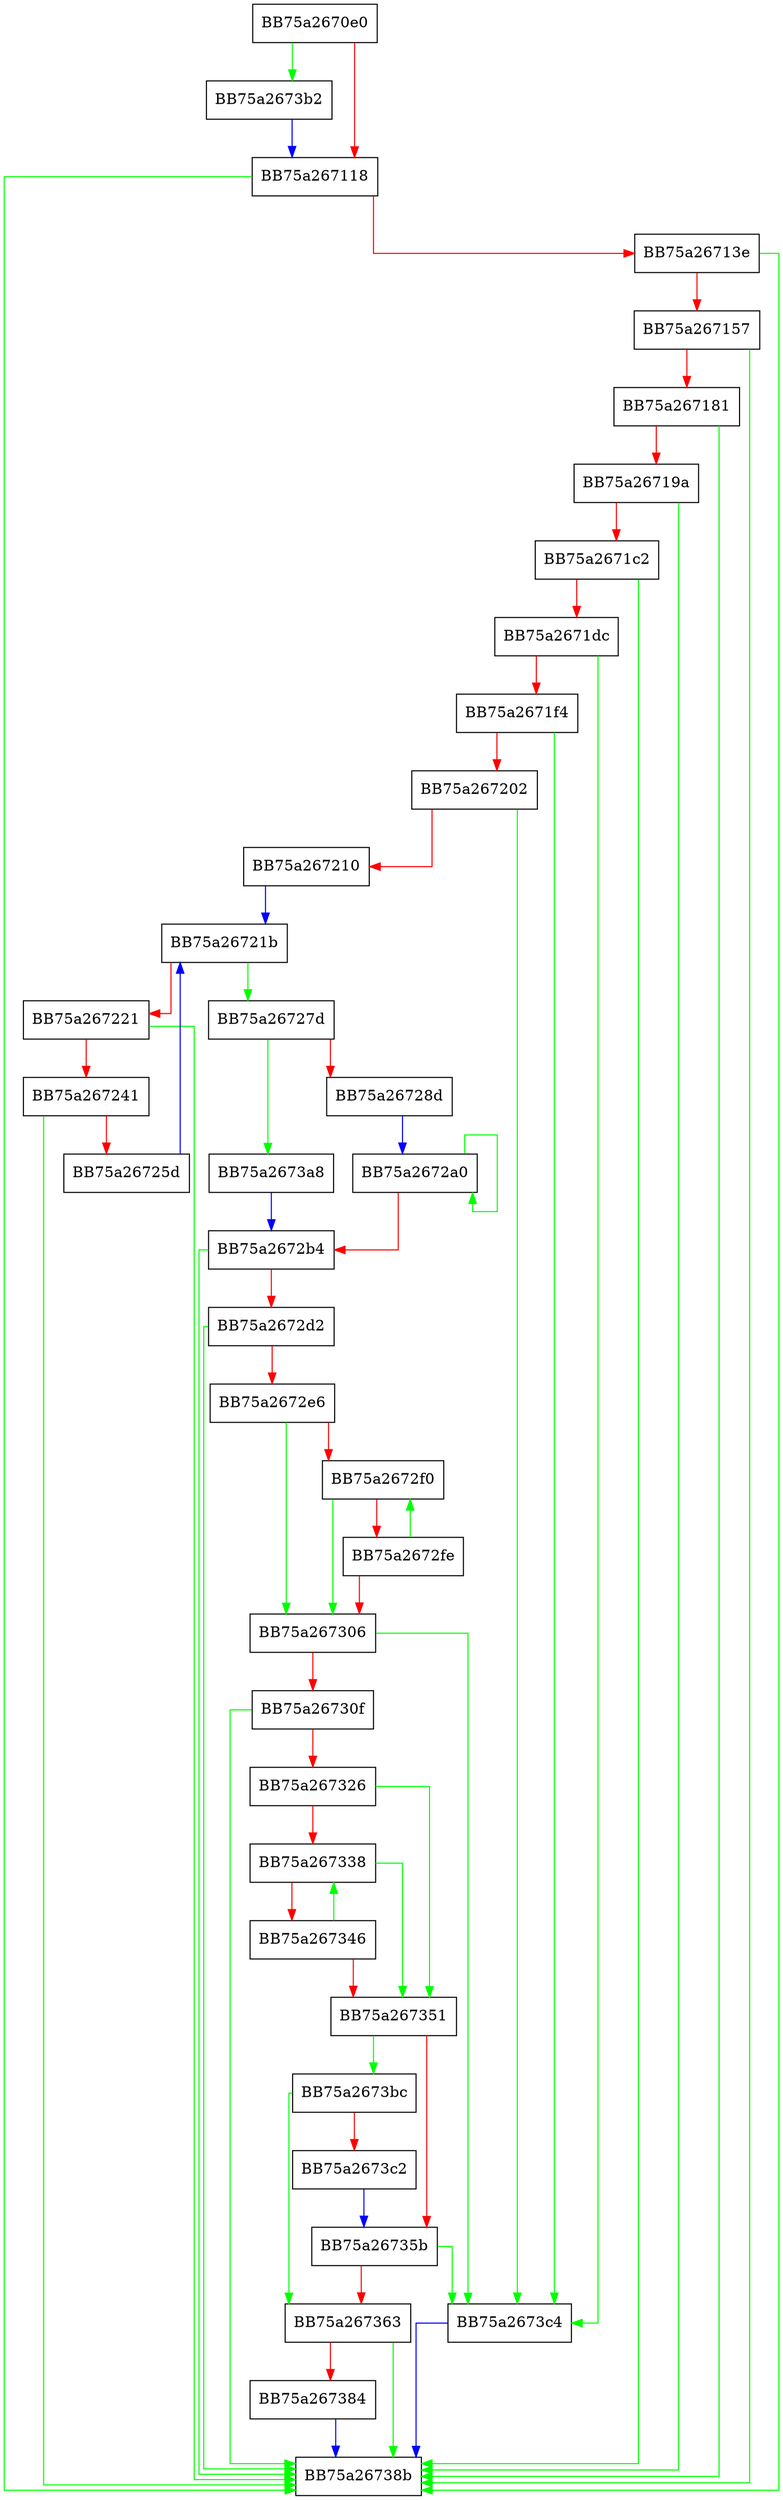 digraph BuildDynamic {
  node [shape="box"];
  graph [splines=ortho];
  BB75a2670e0 -> BB75a2673b2 [color="green"];
  BB75a2670e0 -> BB75a267118 [color="red"];
  BB75a267118 -> BB75a26738b [color="green"];
  BB75a267118 -> BB75a26713e [color="red"];
  BB75a26713e -> BB75a26738b [color="green"];
  BB75a26713e -> BB75a267157 [color="red"];
  BB75a267157 -> BB75a26738b [color="green"];
  BB75a267157 -> BB75a267181 [color="red"];
  BB75a267181 -> BB75a26738b [color="green"];
  BB75a267181 -> BB75a26719a [color="red"];
  BB75a26719a -> BB75a26738b [color="green"];
  BB75a26719a -> BB75a2671c2 [color="red"];
  BB75a2671c2 -> BB75a26738b [color="green"];
  BB75a2671c2 -> BB75a2671dc [color="red"];
  BB75a2671dc -> BB75a2673c4 [color="green"];
  BB75a2671dc -> BB75a2671f4 [color="red"];
  BB75a2671f4 -> BB75a2673c4 [color="green"];
  BB75a2671f4 -> BB75a267202 [color="red"];
  BB75a267202 -> BB75a2673c4 [color="green"];
  BB75a267202 -> BB75a267210 [color="red"];
  BB75a267210 -> BB75a26721b [color="blue"];
  BB75a26721b -> BB75a26727d [color="green"];
  BB75a26721b -> BB75a267221 [color="red"];
  BB75a267221 -> BB75a26738b [color="green"];
  BB75a267221 -> BB75a267241 [color="red"];
  BB75a267241 -> BB75a26738b [color="green"];
  BB75a267241 -> BB75a26725d [color="red"];
  BB75a26725d -> BB75a26721b [color="blue"];
  BB75a26727d -> BB75a2673a8 [color="green"];
  BB75a26727d -> BB75a26728d [color="red"];
  BB75a26728d -> BB75a2672a0 [color="blue"];
  BB75a2672a0 -> BB75a2672a0 [color="green"];
  BB75a2672a0 -> BB75a2672b4 [color="red"];
  BB75a2672b4 -> BB75a26738b [color="green"];
  BB75a2672b4 -> BB75a2672d2 [color="red"];
  BB75a2672d2 -> BB75a26738b [color="green"];
  BB75a2672d2 -> BB75a2672e6 [color="red"];
  BB75a2672e6 -> BB75a267306 [color="green"];
  BB75a2672e6 -> BB75a2672f0 [color="red"];
  BB75a2672f0 -> BB75a267306 [color="green"];
  BB75a2672f0 -> BB75a2672fe [color="red"];
  BB75a2672fe -> BB75a2672f0 [color="green"];
  BB75a2672fe -> BB75a267306 [color="red"];
  BB75a267306 -> BB75a2673c4 [color="green"];
  BB75a267306 -> BB75a26730f [color="red"];
  BB75a26730f -> BB75a26738b [color="green"];
  BB75a26730f -> BB75a267326 [color="red"];
  BB75a267326 -> BB75a267351 [color="green"];
  BB75a267326 -> BB75a267338 [color="red"];
  BB75a267338 -> BB75a267351 [color="green"];
  BB75a267338 -> BB75a267346 [color="red"];
  BB75a267346 -> BB75a267338 [color="green"];
  BB75a267346 -> BB75a267351 [color="red"];
  BB75a267351 -> BB75a2673bc [color="green"];
  BB75a267351 -> BB75a26735b [color="red"];
  BB75a26735b -> BB75a2673c4 [color="green"];
  BB75a26735b -> BB75a267363 [color="red"];
  BB75a267363 -> BB75a26738b [color="green"];
  BB75a267363 -> BB75a267384 [color="red"];
  BB75a267384 -> BB75a26738b [color="blue"];
  BB75a2673a8 -> BB75a2672b4 [color="blue"];
  BB75a2673b2 -> BB75a267118 [color="blue"];
  BB75a2673bc -> BB75a267363 [color="green"];
  BB75a2673bc -> BB75a2673c2 [color="red"];
  BB75a2673c2 -> BB75a26735b [color="blue"];
  BB75a2673c4 -> BB75a26738b [color="blue"];
}